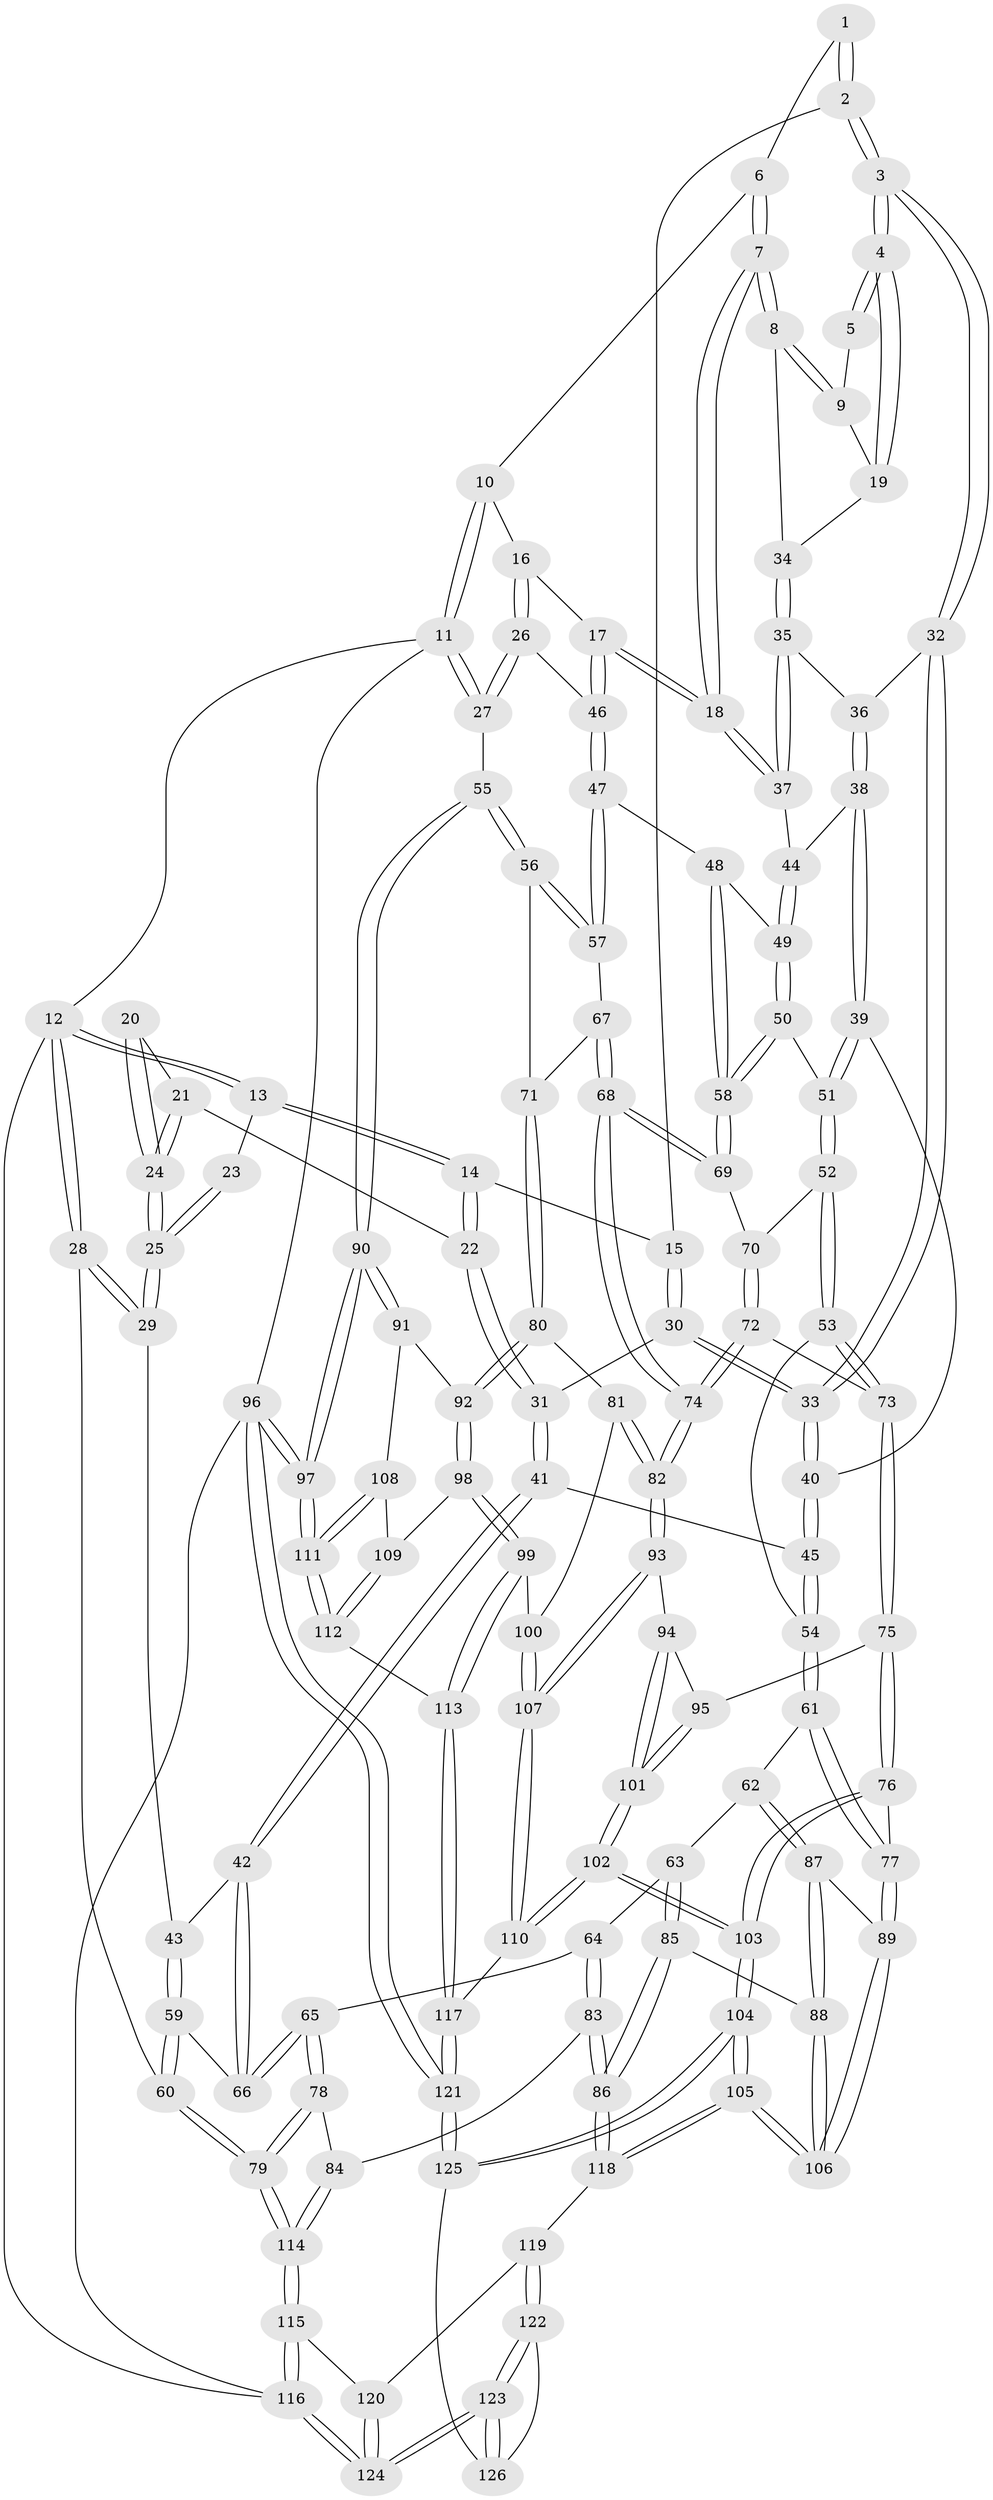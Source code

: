// coarse degree distribution, {3: 0.0625, 5: 0.3375, 4: 0.5, 6: 0.075, 2: 0.025}
// Generated by graph-tools (version 1.1) at 2025/24/03/03/25 07:24:36]
// undirected, 126 vertices, 312 edges
graph export_dot {
graph [start="1"]
  node [color=gray90,style=filled];
  1 [pos="+0.536554605371713+0"];
  2 [pos="+0.22787315525924548+0"];
  3 [pos="+0.41657254878247996+0.11112925571316118"];
  4 [pos="+0.45414056074803133+0.09937540962983081"];
  5 [pos="+0.5208845953142534+0.008733082276861088"];
  6 [pos="+0.6791088222679518+0"];
  7 [pos="+0.6670629440264569+0.09089099909226238"];
  8 [pos="+0.6134291107025643+0.08748726444863424"];
  9 [pos="+0.5387498414671993+0.04662416787110255"];
  10 [pos="+0.7871505586430866+0"];
  11 [pos="+1+0"];
  12 [pos="+0+0"];
  13 [pos="+0.18125063580593156+0"];
  14 [pos="+0.19650291894885163+0"];
  15 [pos="+0.21069682447632965+0"];
  16 [pos="+0.8359487398969753+0.07001220728035897"];
  17 [pos="+0.71741922531963+0.20077075711537376"];
  18 [pos="+0.7109063412735868+0.19596652205844495"];
  19 [pos="+0.4865930580565142+0.09798685988488491"];
  20 [pos="+0.060097914316568246+0.11103216553716919"];
  21 [pos="+0.11393216158269312+0.18459315524798295"];
  22 [pos="+0.12238151527936152+0.18204395080437946"];
  23 [pos="+0.056300711722407054+0.07110293380021437"];
  24 [pos="+0.01348582781374318+0.22273309916216608"];
  25 [pos="+0+0.26114158107886903"];
  26 [pos="+1+0.0992506629571179"];
  27 [pos="+1+0.06991510382004298"];
  28 [pos="+0+0.2813341983197264"];
  29 [pos="+0+0.2691796217372398"];
  30 [pos="+0.25513904486653083+0.1632479693198299"];
  31 [pos="+0.16186515833896264+0.20615475204924172"];
  32 [pos="+0.4131687895009438+0.150174122735188"];
  33 [pos="+0.3487532462717678+0.23289258581602637"];
  34 [pos="+0.5267043671423938+0.10632920425495797"];
  35 [pos="+0.550330246667781+0.2072157389330892"];
  36 [pos="+0.4762409322867362+0.18542863499502243"];
  37 [pos="+0.5759831549637816+0.22133754100368772"];
  38 [pos="+0.4766751790598327+0.2952841827065697"];
  39 [pos="+0.4622250153348868+0.3065150572466696"];
  40 [pos="+0.34573897876448106+0.27087888801036886"];
  41 [pos="+0.2095764832211284+0.350639219403833"];
  42 [pos="+0.16943059237219937+0.3822647010547455"];
  43 [pos="+0.10548718893471712+0.3601525668600277"];
  44 [pos="+0.5435016903018397+0.2668341646593697"];
  45 [pos="+0.30114925095950557+0.3364396151595894"];
  46 [pos="+0.7495081341153209+0.24980367467422795"];
  47 [pos="+0.7563783519909933+0.3110775483003513"];
  48 [pos="+0.7207540385051169+0.33131370286228096"];
  49 [pos="+0.5619454825026581+0.36878747708429443"];
  50 [pos="+0.5148328539651722+0.41204517209058855"];
  51 [pos="+0.5043072134656172+0.4127762463028105"];
  52 [pos="+0.46690965076144736+0.44076183698935656"];
  53 [pos="+0.4103001353212+0.47736363151756445"];
  54 [pos="+0.3911858639035849+0.47382300978195646"];
  55 [pos="+1+0.43384243888233953"];
  56 [pos="+1+0.43681532530395395"];
  57 [pos="+0.7690397493165901+0.32833239492283484"];
  58 [pos="+0.6015061290339392+0.48133153646710164"];
  59 [pos="+0+0.5070405776963323"];
  60 [pos="+0+0.5438552975630465"];
  61 [pos="+0.29707892525314145+0.5542732539344329"];
  62 [pos="+0.2894578575010312+0.5589540202097077"];
  63 [pos="+0.2259816723523082+0.5502086494401165"];
  64 [pos="+0.19541100220366428+0.543308419743029"];
  65 [pos="+0.17104849824903406+0.5228231151963046"];
  66 [pos="+0.15843477395131217+0.49740787783512114"];
  67 [pos="+0.7688636543392775+0.4726969103100837"];
  68 [pos="+0.7209328128388287+0.5774076371329447"];
  69 [pos="+0.6051757236789219+0.4935303811720996"];
  70 [pos="+0.5605268431948061+0.5359195628432685"];
  71 [pos="+0.9426181198334479+0.529670407955674"];
  72 [pos="+0.5212400325658904+0.5858701884747682"];
  73 [pos="+0.4874782058535497+0.6060590356278645"];
  74 [pos="+0.7227620408187688+0.5985723813060977"];
  75 [pos="+0.48333455493828775+0.6437904846766062"];
  76 [pos="+0.47098821993603607+0.6571330512600235"];
  77 [pos="+0.45893304267226276+0.6630471441952132"];
  78 [pos="+0.033178673374081494+0.6596143509134808"];
  79 [pos="+0+0.5810670580660138"];
  80 [pos="+0.854638406241783+0.6374481036448278"];
  81 [pos="+0.8516770614402199+0.6386794692485904"];
  82 [pos="+0.7342465834706131+0.636864178254763"];
  83 [pos="+0.15571681725968559+0.7652474466443867"];
  84 [pos="+0.12231942390087902+0.748181593299803"];
  85 [pos="+0.24729261964589483+0.7474689155288304"];
  86 [pos="+0.18073254360831756+0.7939632981751165"];
  87 [pos="+0.31566478339091086+0.6751049729897605"];
  88 [pos="+0.2772247873557065+0.7301138870944601"];
  89 [pos="+0.4387529388942087+0.6770097637138135"];
  90 [pos="+1+0.6389533357263727"];
  91 [pos="+1+0.6983881214425735"];
  92 [pos="+1+0.6999128182664824"];
  93 [pos="+0.7237590303987104+0.6590996288813454"];
  94 [pos="+0.7133514843261182+0.6644804219215781"];
  95 [pos="+0.48353099600922733+0.6438727985904685"];
  96 [pos="+1+1"];
  97 [pos="+1+1"];
  98 [pos="+0.9124249567826923+0.7668470948442295"];
  99 [pos="+0.8961534384916456+0.7740960332026461"];
  100 [pos="+0.8783160432225305+0.7261828783003011"];
  101 [pos="+0.6126166968994579+0.7588915213324592"];
  102 [pos="+0.5610088590705195+0.8955218864905587"];
  103 [pos="+0.5552213229968558+0.9007695143027393"];
  104 [pos="+0.4837645354355571+1"];
  105 [pos="+0.4466359512818865+0.9578311077510361"];
  106 [pos="+0.40281479976060414+0.791822215201933"];
  107 [pos="+0.7603700189936041+0.7629173812598968"];
  108 [pos="+0.9753875224732667+0.7969678573298687"];
  109 [pos="+0.9738623615500295+0.7970057110239784"];
  110 [pos="+0.7853036541822831+0.8404452216098285"];
  111 [pos="+1+0.9153306391585239"];
  112 [pos="+0.8896085510108768+0.8665276597401645"];
  113 [pos="+0.8492343373886136+0.860055041839251"];
  114 [pos="+0+0.9548562117155281"];
  115 [pos="+0+1"];
  116 [pos="+0+1"];
  117 [pos="+0.8283531824309436+0.8689038860764962"];
  118 [pos="+0.1807822801680044+0.7946462049507705"];
  119 [pos="+0.1493774042663265+0.8599782915997055"];
  120 [pos="+0.1267745630706725+0.8710165572284936"];
  121 [pos="+0.7962788348917671+1"];
  122 [pos="+0.16310136569188693+0.9010050156689913"];
  123 [pos="+0.12996909808663695+1"];
  124 [pos="+0+1"];
  125 [pos="+0.4826856237014991+1"];
  126 [pos="+0.46299647139227185+1"];
  1 -- 2;
  1 -- 2;
  1 -- 6;
  2 -- 3;
  2 -- 3;
  2 -- 15;
  3 -- 4;
  3 -- 4;
  3 -- 32;
  3 -- 32;
  4 -- 5;
  4 -- 5;
  4 -- 19;
  4 -- 19;
  5 -- 9;
  6 -- 7;
  6 -- 7;
  6 -- 10;
  7 -- 8;
  7 -- 8;
  7 -- 18;
  7 -- 18;
  8 -- 9;
  8 -- 9;
  8 -- 34;
  9 -- 19;
  10 -- 11;
  10 -- 11;
  10 -- 16;
  11 -- 12;
  11 -- 27;
  11 -- 27;
  11 -- 96;
  12 -- 13;
  12 -- 13;
  12 -- 28;
  12 -- 28;
  12 -- 116;
  13 -- 14;
  13 -- 14;
  13 -- 23;
  14 -- 15;
  14 -- 22;
  14 -- 22;
  15 -- 30;
  15 -- 30;
  16 -- 17;
  16 -- 26;
  16 -- 26;
  17 -- 18;
  17 -- 18;
  17 -- 46;
  17 -- 46;
  18 -- 37;
  18 -- 37;
  19 -- 34;
  20 -- 21;
  20 -- 24;
  20 -- 24;
  21 -- 22;
  21 -- 24;
  21 -- 24;
  22 -- 31;
  22 -- 31;
  23 -- 25;
  23 -- 25;
  24 -- 25;
  24 -- 25;
  25 -- 29;
  25 -- 29;
  26 -- 27;
  26 -- 27;
  26 -- 46;
  27 -- 55;
  28 -- 29;
  28 -- 29;
  28 -- 60;
  29 -- 43;
  30 -- 31;
  30 -- 33;
  30 -- 33;
  31 -- 41;
  31 -- 41;
  32 -- 33;
  32 -- 33;
  32 -- 36;
  33 -- 40;
  33 -- 40;
  34 -- 35;
  34 -- 35;
  35 -- 36;
  35 -- 37;
  35 -- 37;
  36 -- 38;
  36 -- 38;
  37 -- 44;
  38 -- 39;
  38 -- 39;
  38 -- 44;
  39 -- 40;
  39 -- 51;
  39 -- 51;
  40 -- 45;
  40 -- 45;
  41 -- 42;
  41 -- 42;
  41 -- 45;
  42 -- 43;
  42 -- 66;
  42 -- 66;
  43 -- 59;
  43 -- 59;
  44 -- 49;
  44 -- 49;
  45 -- 54;
  45 -- 54;
  46 -- 47;
  46 -- 47;
  47 -- 48;
  47 -- 57;
  47 -- 57;
  48 -- 49;
  48 -- 58;
  48 -- 58;
  49 -- 50;
  49 -- 50;
  50 -- 51;
  50 -- 58;
  50 -- 58;
  51 -- 52;
  51 -- 52;
  52 -- 53;
  52 -- 53;
  52 -- 70;
  53 -- 54;
  53 -- 73;
  53 -- 73;
  54 -- 61;
  54 -- 61;
  55 -- 56;
  55 -- 56;
  55 -- 90;
  55 -- 90;
  56 -- 57;
  56 -- 57;
  56 -- 71;
  57 -- 67;
  58 -- 69;
  58 -- 69;
  59 -- 60;
  59 -- 60;
  59 -- 66;
  60 -- 79;
  60 -- 79;
  61 -- 62;
  61 -- 77;
  61 -- 77;
  62 -- 63;
  62 -- 87;
  62 -- 87;
  63 -- 64;
  63 -- 85;
  63 -- 85;
  64 -- 65;
  64 -- 83;
  64 -- 83;
  65 -- 66;
  65 -- 66;
  65 -- 78;
  65 -- 78;
  67 -- 68;
  67 -- 68;
  67 -- 71;
  68 -- 69;
  68 -- 69;
  68 -- 74;
  68 -- 74;
  69 -- 70;
  70 -- 72;
  70 -- 72;
  71 -- 80;
  71 -- 80;
  72 -- 73;
  72 -- 74;
  72 -- 74;
  73 -- 75;
  73 -- 75;
  74 -- 82;
  74 -- 82;
  75 -- 76;
  75 -- 76;
  75 -- 95;
  76 -- 77;
  76 -- 103;
  76 -- 103;
  77 -- 89;
  77 -- 89;
  78 -- 79;
  78 -- 79;
  78 -- 84;
  79 -- 114;
  79 -- 114;
  80 -- 81;
  80 -- 92;
  80 -- 92;
  81 -- 82;
  81 -- 82;
  81 -- 100;
  82 -- 93;
  82 -- 93;
  83 -- 84;
  83 -- 86;
  83 -- 86;
  84 -- 114;
  84 -- 114;
  85 -- 86;
  85 -- 86;
  85 -- 88;
  86 -- 118;
  86 -- 118;
  87 -- 88;
  87 -- 88;
  87 -- 89;
  88 -- 106;
  88 -- 106;
  89 -- 106;
  89 -- 106;
  90 -- 91;
  90 -- 91;
  90 -- 97;
  90 -- 97;
  91 -- 92;
  91 -- 108;
  92 -- 98;
  92 -- 98;
  93 -- 94;
  93 -- 107;
  93 -- 107;
  94 -- 95;
  94 -- 101;
  94 -- 101;
  95 -- 101;
  95 -- 101;
  96 -- 97;
  96 -- 97;
  96 -- 121;
  96 -- 121;
  96 -- 116;
  97 -- 111;
  97 -- 111;
  98 -- 99;
  98 -- 99;
  98 -- 109;
  99 -- 100;
  99 -- 113;
  99 -- 113;
  100 -- 107;
  100 -- 107;
  101 -- 102;
  101 -- 102;
  102 -- 103;
  102 -- 103;
  102 -- 110;
  102 -- 110;
  103 -- 104;
  103 -- 104;
  104 -- 105;
  104 -- 105;
  104 -- 125;
  104 -- 125;
  105 -- 106;
  105 -- 106;
  105 -- 118;
  105 -- 118;
  107 -- 110;
  107 -- 110;
  108 -- 109;
  108 -- 111;
  108 -- 111;
  109 -- 112;
  109 -- 112;
  110 -- 117;
  111 -- 112;
  111 -- 112;
  112 -- 113;
  113 -- 117;
  113 -- 117;
  114 -- 115;
  114 -- 115;
  115 -- 116;
  115 -- 116;
  115 -- 120;
  116 -- 124;
  116 -- 124;
  117 -- 121;
  117 -- 121;
  118 -- 119;
  119 -- 120;
  119 -- 122;
  119 -- 122;
  120 -- 124;
  120 -- 124;
  121 -- 125;
  121 -- 125;
  122 -- 123;
  122 -- 123;
  122 -- 126;
  123 -- 124;
  123 -- 124;
  123 -- 126;
  123 -- 126;
  125 -- 126;
}
